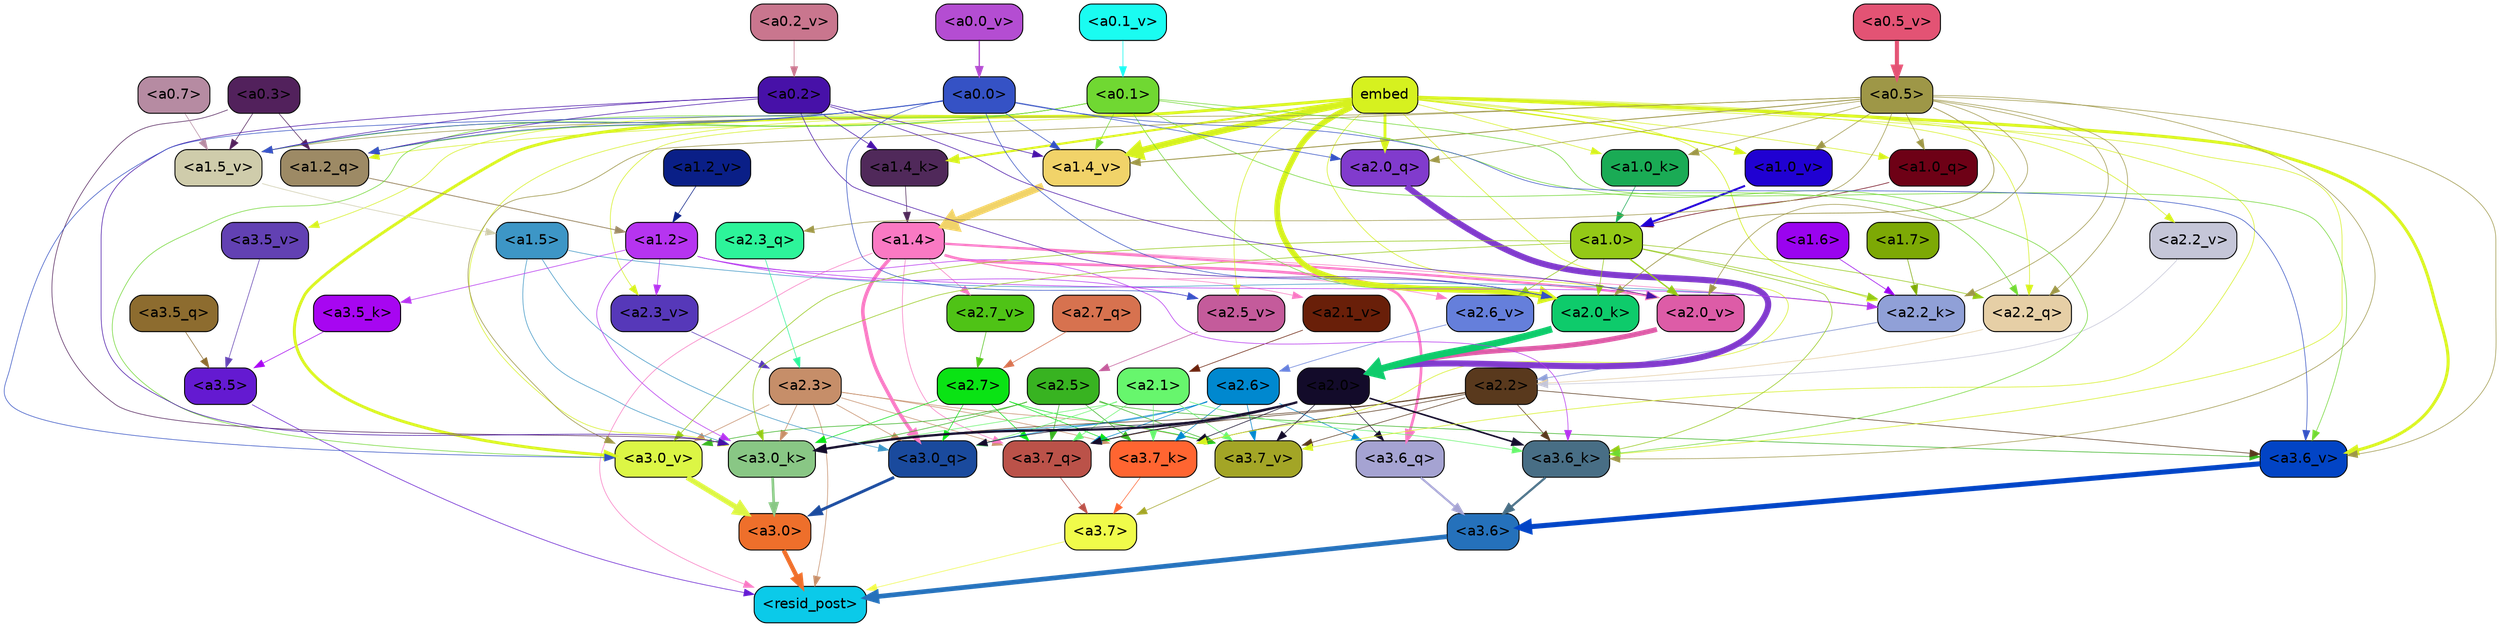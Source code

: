 strict digraph "" {
	graph [bgcolor=transparent,
		layout=dot,
		overlap=false,
		splines=true
	];
	"<a3.7>"	[color=black,
		fillcolor="#f0fb4a",
		fontname=Helvetica,
		shape=box,
		style="filled, rounded"];
	"<resid_post>"	[color=black,
		fillcolor="#0bcae9",
		fontname=Helvetica,
		shape=box,
		style="filled, rounded"];
	"<a3.7>" -> "<resid_post>"	[color="#f0fb4a",
		penwidth=0.6];
	"<a3.6>"	[color=black,
		fillcolor="#2571bb",
		fontname=Helvetica,
		shape=box,
		style="filled, rounded"];
	"<a3.6>" -> "<resid_post>"	[color="#2571bb",
		penwidth=4.6696330308914185];
	"<a3.5>"	[color=black,
		fillcolor="#641ad1",
		fontname=Helvetica,
		shape=box,
		style="filled, rounded"];
	"<a3.5>" -> "<resid_post>"	[color="#641ad1",
		penwidth=0.6];
	"<a3.0>"	[color=black,
		fillcolor="#ee6f2b",
		fontname=Helvetica,
		shape=box,
		style="filled, rounded"];
	"<a3.0>" -> "<resid_post>"	[color="#ee6f2b",
		penwidth=4.282557368278503];
	"<a2.3>"	[color=black,
		fillcolor="#c68e69",
		fontname=Helvetica,
		shape=box,
		style="filled, rounded"];
	"<a2.3>" -> "<resid_post>"	[color="#c68e69",
		penwidth=0.6];
	"<a3.7_q>"	[color=black,
		fillcolor="#bb5249",
		fontname=Helvetica,
		shape=box,
		style="filled, rounded"];
	"<a2.3>" -> "<a3.7_q>"	[color="#c68e69",
		penwidth=0.6];
	"<a3.0_q>"	[color=black,
		fillcolor="#1a4a9d",
		fontname=Helvetica,
		shape=box,
		style="filled, rounded"];
	"<a2.3>" -> "<a3.0_q>"	[color="#c68e69",
		penwidth=0.6];
	"<a3.7_k>"	[color=black,
		fillcolor="#ff6531",
		fontname=Helvetica,
		shape=box,
		style="filled, rounded"];
	"<a2.3>" -> "<a3.7_k>"	[color="#c68e69",
		penwidth=0.6];
	"<a3.0_k>"	[color=black,
		fillcolor="#89c785",
		fontname=Helvetica,
		shape=box,
		style="filled, rounded"];
	"<a2.3>" -> "<a3.0_k>"	[color="#c68e69",
		penwidth=0.6];
	"<a3.7_v>"	[color=black,
		fillcolor="#a3a526",
		fontname=Helvetica,
		shape=box,
		style="filled, rounded"];
	"<a2.3>" -> "<a3.7_v>"	[color="#c68e69",
		penwidth=0.6];
	"<a3.0_v>"	[color=black,
		fillcolor="#dcf645",
		fontname=Helvetica,
		shape=box,
		style="filled, rounded"];
	"<a2.3>" -> "<a3.0_v>"	[color="#c68e69",
		penwidth=0.6];
	"<a1.4>"	[color=black,
		fillcolor="#fa79c3",
		fontname=Helvetica,
		shape=box,
		style="filled, rounded"];
	"<a1.4>" -> "<resid_post>"	[color="#fa79c3",
		penwidth=0.6];
	"<a1.4>" -> "<a3.7_q>"	[color="#fa79c3",
		penwidth=0.6];
	"<a3.6_q>"	[color=black,
		fillcolor="#a5a3d2",
		fontname=Helvetica,
		shape=box,
		style="filled, rounded"];
	"<a1.4>" -> "<a3.6_q>"	[color="#fa79c3",
		penwidth=2.6073555648326874];
	"<a1.4>" -> "<a3.0_q>"	[color="#fa79c3",
		penwidth=3.4971605762839317];
	"<a2.2_k>"	[color=black,
		fillcolor="#90a0d7",
		fontname=Helvetica,
		shape=box,
		style="filled, rounded"];
	"<a1.4>" -> "<a2.2_k>"	[color="#fa79c3",
		penwidth=0.6];
	"<a2.7_v>"	[color=black,
		fillcolor="#4fc316",
		fontname=Helvetica,
		shape=box,
		style="filled, rounded"];
	"<a1.4>" -> "<a2.7_v>"	[color="#fa79c3",
		penwidth=0.6];
	"<a2.6_v>"	[color=black,
		fillcolor="#657fdb",
		fontname=Helvetica,
		shape=box,
		style="filled, rounded"];
	"<a1.4>" -> "<a2.6_v>"	[color="#fa79c3",
		penwidth=0.6];
	"<a2.1_v>"	[color=black,
		fillcolor="#691f09",
		fontname=Helvetica,
		shape=box,
		style="filled, rounded"];
	"<a1.4>" -> "<a2.1_v>"	[color="#fa79c3",
		penwidth=0.6];
	"<a2.0_v>"	[color=black,
		fillcolor="#dd5ca7",
		fontname=Helvetica,
		shape=box,
		style="filled, rounded"];
	"<a1.4>" -> "<a2.0_v>"	[color="#fa79c3",
		penwidth=2.268670678138733];
	"<a3.7_q>" -> "<a3.7>"	[color="#bb5249",
		penwidth=0.6];
	"<a3.6_q>" -> "<a3.6>"	[color="#a5a3d2",
		penwidth=2.03758105635643];
	"<a3.5_q>"	[color=black,
		fillcolor="#8d6c2f",
		fontname=Helvetica,
		shape=box,
		style="filled, rounded"];
	"<a3.5_q>" -> "<a3.5>"	[color="#8d6c2f",
		penwidth=0.6];
	"<a3.0_q>" -> "<a3.0>"	[color="#1a4a9d",
		penwidth=2.8638100624084473];
	"<a3.7_k>" -> "<a3.7>"	[color="#ff6531",
		penwidth=0.6];
	"<a3.6_k>"	[color=black,
		fillcolor="#486e85",
		fontname=Helvetica,
		shape=box,
		style="filled, rounded"];
	"<a3.6_k>" -> "<a3.6>"	[color="#486e85",
		penwidth=2.174198240041733];
	"<a3.5_k>"	[color=black,
		fillcolor="#a706f1",
		fontname=Helvetica,
		shape=box,
		style="filled, rounded"];
	"<a3.5_k>" -> "<a3.5>"	[color="#a706f1",
		penwidth=0.6];
	"<a3.0_k>" -> "<a3.0>"	[color="#89c785",
		penwidth=2.6274144649505615];
	"<a3.7_v>" -> "<a3.7>"	[color="#a3a526",
		penwidth=0.6];
	"<a3.6_v>"	[color=black,
		fillcolor="#0244c5",
		fontname=Helvetica,
		shape=box,
		style="filled, rounded"];
	"<a3.6_v>" -> "<a3.6>"	[color="#0244c5",
		penwidth=5.002329230308533];
	"<a3.5_v>"	[color=black,
		fillcolor="#6241b3",
		fontname=Helvetica,
		shape=box,
		style="filled, rounded"];
	"<a3.5_v>" -> "<a3.5>"	[color="#6241b3",
		penwidth=0.6];
	"<a3.0_v>" -> "<a3.0>"	[color="#dcf645",
		penwidth=5.188832879066467];
	"<a2.7>"	[color=black,
		fillcolor="#0ae314",
		fontname=Helvetica,
		shape=box,
		style="filled, rounded"];
	"<a2.7>" -> "<a3.7_q>"	[color="#0ae314",
		penwidth=0.6];
	"<a2.7>" -> "<a3.0_q>"	[color="#0ae314",
		penwidth=0.6];
	"<a2.7>" -> "<a3.7_k>"	[color="#0ae314",
		penwidth=0.6];
	"<a2.7>" -> "<a3.0_k>"	[color="#0ae314",
		penwidth=0.6];
	"<a2.7>" -> "<a3.7_v>"	[color="#0ae314",
		penwidth=0.6];
	"<a2.6>"	[color=black,
		fillcolor="#0088cf",
		fontname=Helvetica,
		shape=box,
		style="filled, rounded"];
	"<a2.6>" -> "<a3.7_q>"	[color="#0088cf",
		penwidth=0.6];
	"<a2.6>" -> "<a3.6_q>"	[color="#0088cf",
		penwidth=0.6];
	"<a2.6>" -> "<a3.0_q>"	[color="#0088cf",
		penwidth=0.6];
	"<a2.6>" -> "<a3.7_k>"	[color="#0088cf",
		penwidth=0.6];
	"<a2.6>" -> "<a3.0_k>"	[color="#0088cf",
		penwidth=0.6];
	"<a2.6>" -> "<a3.7_v>"	[color="#0088cf",
		penwidth=0.6];
	"<a2.5>"	[color=black,
		fillcolor="#38b321",
		fontname=Helvetica,
		shape=box,
		style="filled, rounded"];
	"<a2.5>" -> "<a3.7_q>"	[color="#38b321",
		penwidth=0.6];
	"<a2.5>" -> "<a3.7_k>"	[color="#38b321",
		penwidth=0.6];
	"<a2.5>" -> "<a3.0_k>"	[color="#38b321",
		penwidth=0.6];
	"<a2.5>" -> "<a3.7_v>"	[color="#38b321",
		penwidth=0.6];
	"<a2.5>" -> "<a3.6_v>"	[color="#38b321",
		penwidth=0.6];
	"<a2.5>" -> "<a3.0_v>"	[color="#38b321",
		penwidth=0.6];
	"<a2.2>"	[color=black,
		fillcolor="#59391d",
		fontname=Helvetica,
		shape=box,
		style="filled, rounded"];
	"<a2.2>" -> "<a3.7_q>"	[color="#59391d",
		penwidth=0.6];
	"<a2.2>" -> "<a3.7_k>"	[color="#59391d",
		penwidth=0.6];
	"<a2.2>" -> "<a3.6_k>"	[color="#59391d",
		penwidth=0.6];
	"<a2.2>" -> "<a3.0_k>"	[color="#59391d",
		penwidth=0.6];
	"<a2.2>" -> "<a3.7_v>"	[color="#59391d",
		penwidth=0.6];
	"<a2.2>" -> "<a3.6_v>"	[color="#59391d",
		penwidth=0.6];
	"<a2.1>"	[color=black,
		fillcolor="#67f66d",
		fontname=Helvetica,
		shape=box,
		style="filled, rounded"];
	"<a2.1>" -> "<a3.7_q>"	[color="#67f66d",
		penwidth=0.6];
	"<a2.1>" -> "<a3.0_q>"	[color="#67f66d",
		penwidth=0.6];
	"<a2.1>" -> "<a3.7_k>"	[color="#67f66d",
		penwidth=0.6];
	"<a2.1>" -> "<a3.6_k>"	[color="#67f66d",
		penwidth=0.6];
	"<a2.1>" -> "<a3.0_k>"	[color="#67f66d",
		penwidth=0.6];
	"<a2.1>" -> "<a3.7_v>"	[color="#67f66d",
		penwidth=0.6];
	"<a2.0>"	[color=black,
		fillcolor="#130b2a",
		fontname=Helvetica,
		shape=box,
		style="filled, rounded"];
	"<a2.0>" -> "<a3.7_q>"	[color="#130b2a",
		penwidth=0.6];
	"<a2.0>" -> "<a3.6_q>"	[color="#130b2a",
		penwidth=0.6];
	"<a2.0>" -> "<a3.0_q>"	[color="#130b2a",
		penwidth=0.6];
	"<a2.0>" -> "<a3.7_k>"	[color="#130b2a",
		penwidth=0.6];
	"<a2.0>" -> "<a3.6_k>"	[color="#130b2a",
		penwidth=1.5568191409111023];
	"<a2.0>" -> "<a3.0_k>"	[color="#130b2a",
		penwidth=2.270527422428131];
	"<a2.0>" -> "<a3.7_v>"	[color="#130b2a",
		penwidth=0.6];
	"<a1.5>"	[color=black,
		fillcolor="#3d96c6",
		fontname=Helvetica,
		shape=box,
		style="filled, rounded"];
	"<a1.5>" -> "<a3.0_q>"	[color="#3d96c6",
		penwidth=0.6];
	"<a1.5>" -> "<a3.0_k>"	[color="#3d96c6",
		penwidth=0.6];
	"<a1.5>" -> "<a2.2_k>"	[color="#3d96c6",
		penwidth=0.6];
	embed	[color=black,
		fillcolor="#d6f11f",
		fontname=Helvetica,
		shape=box,
		style="filled, rounded"];
	embed -> "<a3.7_k>"	[color="#d6f11f",
		penwidth=0.6];
	embed -> "<a3.6_k>"	[color="#d6f11f",
		penwidth=0.6];
	embed -> "<a3.0_k>"	[color="#d6f11f",
		penwidth=0.6];
	embed -> "<a3.7_v>"	[color="#d6f11f",
		penwidth=0.6];
	embed -> "<a3.6_v>"	[color="#d6f11f",
		penwidth=2.9588699340820312];
	embed -> "<a3.5_v>"	[color="#d6f11f",
		penwidth=0.6];
	embed -> "<a3.0_v>"	[color="#d6f11f",
		penwidth=2.8686431646347046];
	"<a2.2_q>"	[color=black,
		fillcolor="#e6cfa6",
		fontname=Helvetica,
		shape=box,
		style="filled, rounded"];
	embed -> "<a2.2_q>"	[color="#d6f11f",
		penwidth=0.6];
	"<a2.0_q>"	[color=black,
		fillcolor="#813bcd",
		fontname=Helvetica,
		shape=box,
		style="filled, rounded"];
	embed -> "<a2.0_q>"	[color="#d6f11f",
		penwidth=2.7617180347442627];
	embed -> "<a2.2_k>"	[color="#d6f11f",
		penwidth=0.67606520652771];
	"<a2.0_k>"	[color=black,
		fillcolor="#0ecb6b",
		fontname=Helvetica,
		shape=box,
		style="filled, rounded"];
	embed -> "<a2.0_k>"	[color="#d6f11f",
		penwidth=5.615107178688049];
	"<a2.5_v>"	[color=black,
		fillcolor="#c45b9b",
		fontname=Helvetica,
		shape=box,
		style="filled, rounded"];
	embed -> "<a2.5_v>"	[color="#d6f11f",
		penwidth=0.6];
	"<a2.3_v>"	[color=black,
		fillcolor="#5638b9",
		fontname=Helvetica,
		shape=box,
		style="filled, rounded"];
	embed -> "<a2.3_v>"	[color="#d6f11f",
		penwidth=0.6];
	"<a2.2_v>"	[color=black,
		fillcolor="#c5c6d8",
		fontname=Helvetica,
		shape=box,
		style="filled, rounded"];
	embed -> "<a2.2_v>"	[color="#d6f11f",
		penwidth=0.6];
	embed -> "<a2.0_v>"	[color="#d6f11f",
		penwidth=0.6];
	"<a1.2_q>"	[color=black,
		fillcolor="#9d8a65",
		fontname=Helvetica,
		shape=box,
		style="filled, rounded"];
	embed -> "<a1.2_q>"	[color="#d6f11f",
		penwidth=0.6];
	"<a1.0_q>"	[color=black,
		fillcolor="#6e0116",
		fontname=Helvetica,
		shape=box,
		style="filled, rounded"];
	embed -> "<a1.0_q>"	[color="#d6f11f",
		penwidth=0.6];
	"<a1.4_k>"	[color=black,
		fillcolor="#50295a",
		fontname=Helvetica,
		shape=box,
		style="filled, rounded"];
	embed -> "<a1.4_k>"	[color="#d6f11f",
		penwidth=2.1468217372894287];
	"<a1.0_k>"	[color=black,
		fillcolor="#1aab55",
		fontname=Helvetica,
		shape=box,
		style="filled, rounded"];
	embed -> "<a1.0_k>"	[color="#d6f11f",
		penwidth=0.6];
	"<a1.4_v>"	[color=black,
		fillcolor="#f1d369",
		fontname=Helvetica,
		shape=box,
		style="filled, rounded"];
	embed -> "<a1.4_v>"	[color="#d6f11f",
		penwidth=6.189999580383301];
	"<a1.0_v>"	[color=black,
		fillcolor="#2001d2",
		fontname=Helvetica,
		shape=box,
		style="filled, rounded"];
	embed -> "<a1.0_v>"	[color="#d6f11f",
		penwidth=1.3123979568481445];
	"<a1.2>"	[color=black,
		fillcolor="#b634f0",
		fontname=Helvetica,
		shape=box,
		style="filled, rounded"];
	"<a1.2>" -> "<a3.6_k>"	[color="#b634f0",
		penwidth=0.6];
	"<a1.2>" -> "<a3.5_k>"	[color="#b634f0",
		penwidth=0.6];
	"<a1.2>" -> "<a3.0_k>"	[color="#b634f0",
		penwidth=0.6];
	"<a1.2>" -> "<a2.2_k>"	[color="#b634f0",
		penwidth=0.6];
	"<a1.2>" -> "<a2.5_v>"	[color="#b634f0",
		penwidth=0.6];
	"<a1.2>" -> "<a2.3_v>"	[color="#b634f0",
		penwidth=0.6];
	"<a1.0>"	[color=black,
		fillcolor="#94c916",
		fontname=Helvetica,
		shape=box,
		style="filled, rounded"];
	"<a1.0>" -> "<a3.6_k>"	[color="#94c916",
		penwidth=0.6];
	"<a1.0>" -> "<a3.0_k>"	[color="#94c916",
		penwidth=0.6];
	"<a1.0>" -> "<a3.0_v>"	[color="#94c916",
		penwidth=0.6];
	"<a1.0>" -> "<a2.2_q>"	[color="#94c916",
		penwidth=0.6];
	"<a1.0>" -> "<a2.2_k>"	[color="#94c916",
		penwidth=0.6];
	"<a1.0>" -> "<a2.0_k>"	[color="#94c916",
		penwidth=0.6];
	"<a1.0>" -> "<a2.6_v>"	[color="#94c916",
		penwidth=0.6];
	"<a1.0>" -> "<a2.0_v>"	[color="#94c916",
		penwidth=1.27996826171875];
	"<a0.5>"	[color=black,
		fillcolor="#9e9747",
		fontname=Helvetica,
		shape=box,
		style="filled, rounded"];
	"<a0.5>" -> "<a3.6_k>"	[color="#9e9747",
		penwidth=0.6];
	"<a0.5>" -> "<a3.6_v>"	[color="#9e9747",
		penwidth=0.6];
	"<a0.5>" -> "<a3.0_v>"	[color="#9e9747",
		penwidth=0.6421224474906921];
	"<a2.3_q>"	[color=black,
		fillcolor="#2df49a",
		fontname=Helvetica,
		shape=box,
		style="filled, rounded"];
	"<a0.5>" -> "<a2.3_q>"	[color="#9e9747",
		penwidth=0.6];
	"<a0.5>" -> "<a2.2_q>"	[color="#9e9747",
		penwidth=0.6];
	"<a0.5>" -> "<a2.0_q>"	[color="#9e9747",
		penwidth=0.6];
	"<a0.5>" -> "<a2.2_k>"	[color="#9e9747",
		penwidth=0.6];
	"<a0.5>" -> "<a2.0_k>"	[color="#9e9747",
		penwidth=0.7151575088500977];
	"<a0.5>" -> "<a2.0_v>"	[color="#9e9747",
		penwidth=0.6];
	"<a0.5>" -> "<a1.0_q>"	[color="#9e9747",
		penwidth=0.6];
	"<a0.5>" -> "<a1.0_k>"	[color="#9e9747",
		penwidth=0.6];
	"<a1.5_v>"	[color=black,
		fillcolor="#cfccab",
		fontname=Helvetica,
		shape=box,
		style="filled, rounded"];
	"<a0.5>" -> "<a1.5_v>"	[color="#9e9747",
		penwidth=0.6];
	"<a0.5>" -> "<a1.4_v>"	[color="#9e9747",
		penwidth=0.8927993774414062];
	"<a0.5>" -> "<a1.0_v>"	[color="#9e9747",
		penwidth=0.6];
	"<a0.1>"	[color=black,
		fillcolor="#70d832",
		fontname=Helvetica,
		shape=box,
		style="filled, rounded"];
	"<a0.1>" -> "<a3.6_k>"	[color="#70d832",
		penwidth=0.6];
	"<a0.1>" -> "<a3.6_v>"	[color="#70d832",
		penwidth=0.6];
	"<a0.1>" -> "<a3.0_v>"	[color="#70d832",
		penwidth=0.6];
	"<a0.1>" -> "<a2.2_q>"	[color="#70d832",
		penwidth=0.6];
	"<a0.1>" -> "<a2.0_k>"	[color="#70d832",
		penwidth=0.6];
	"<a0.1>" -> "<a1.2_q>"	[color="#70d832",
		penwidth=0.6];
	"<a0.1>" -> "<a1.5_v>"	[color="#70d832",
		penwidth=0.6];
	"<a0.1>" -> "<a1.4_v>"	[color="#70d832",
		penwidth=0.6];
	"<a0.3>"	[color=black,
		fillcolor="#52215c",
		fontname=Helvetica,
		shape=box,
		style="filled, rounded"];
	"<a0.3>" -> "<a3.0_k>"	[color="#52215c",
		penwidth=0.6];
	"<a0.3>" -> "<a1.2_q>"	[color="#52215c",
		penwidth=0.6];
	"<a0.3>" -> "<a1.5_v>"	[color="#52215c",
		penwidth=0.6];
	"<a0.2>"	[color=black,
		fillcolor="#4711a8",
		fontname=Helvetica,
		shape=box,
		style="filled, rounded"];
	"<a0.2>" -> "<a3.0_k>"	[color="#4711a8",
		penwidth=0.6];
	"<a0.2>" -> "<a2.0_k>"	[color="#4711a8",
		penwidth=0.6];
	"<a0.2>" -> "<a2.0_v>"	[color="#4711a8",
		penwidth=0.6];
	"<a0.2>" -> "<a1.2_q>"	[color="#4711a8",
		penwidth=0.6];
	"<a0.2>" -> "<a1.4_k>"	[color="#4711a8",
		penwidth=0.6];
	"<a0.2>" -> "<a1.5_v>"	[color="#4711a8",
		penwidth=0.6];
	"<a0.2>" -> "<a1.4_v>"	[color="#4711a8",
		penwidth=0.6];
	"<a0.0>"	[color=black,
		fillcolor="#3552c5",
		fontname=Helvetica,
		shape=box,
		style="filled, rounded"];
	"<a0.0>" -> "<a3.6_v>"	[color="#3552c5",
		penwidth=0.6];
	"<a0.0>" -> "<a3.0_v>"	[color="#3552c5",
		penwidth=0.6];
	"<a0.0>" -> "<a2.0_q>"	[color="#3552c5",
		penwidth=0.6];
	"<a0.0>" -> "<a2.0_k>"	[color="#3552c5",
		penwidth=0.6];
	"<a0.0>" -> "<a2.5_v>"	[color="#3552c5",
		penwidth=0.6];
	"<a0.0>" -> "<a1.2_q>"	[color="#3552c5",
		penwidth=0.6];
	"<a0.0>" -> "<a1.5_v>"	[color="#3552c5",
		penwidth=0.6];
	"<a0.0>" -> "<a1.4_v>"	[color="#3552c5",
		penwidth=0.6];
	"<a2.7_q>"	[color=black,
		fillcolor="#d7724f",
		fontname=Helvetica,
		shape=box,
		style="filled, rounded"];
	"<a2.7_q>" -> "<a2.7>"	[color="#d7724f",
		penwidth=0.6];
	"<a2.3_q>" -> "<a2.3>"	[color="#2df49a",
		penwidth=0.6];
	"<a2.2_q>" -> "<a2.2>"	[color="#e6cfa6",
		penwidth=0.6340763568878174];
	"<a2.0_q>" -> "<a2.0>"	[color="#813bcd",
		penwidth=6.0160088539123535];
	"<a2.2_k>" -> "<a2.2>"	[color="#90a0d7",
		penwidth=0.7764816284179688];
	"<a2.0_k>" -> "<a2.0>"	[color="#0ecb6b",
		penwidth=6.773025274276733];
	"<a2.7_v>" -> "<a2.7>"	[color="#4fc316",
		penwidth=0.6];
	"<a2.6_v>" -> "<a2.6>"	[color="#657fdb",
		penwidth=0.6];
	"<a2.5_v>" -> "<a2.5>"	[color="#c45b9b",
		penwidth=0.6];
	"<a2.3_v>" -> "<a2.3>"	[color="#5638b9",
		penwidth=0.6];
	"<a2.2_v>" -> "<a2.2>"	[color="#c5c6d8",
		penwidth=0.6];
	"<a2.1_v>" -> "<a2.1>"	[color="#691f09",
		penwidth=0.6];
	"<a2.0_v>" -> "<a2.0>"	[color="#dd5ca7",
		penwidth=4.906715989112854];
	"<a1.7>"	[color=black,
		fillcolor="#7da905",
		fontname=Helvetica,
		shape=box,
		style="filled, rounded"];
	"<a1.7>" -> "<a2.2_k>"	[color="#7da905",
		penwidth=0.6];
	"<a1.6>"	[color=black,
		fillcolor="#9a03ef",
		fontname=Helvetica,
		shape=box,
		style="filled, rounded"];
	"<a1.6>" -> "<a2.2_k>"	[color="#9a03ef",
		penwidth=0.6];
	"<a1.2_q>" -> "<a1.2>"	[color="#9d8a65",
		penwidth=0.836545467376709];
	"<a1.0_q>" -> "<a1.0>"	[color="#6e0116",
		penwidth=0.6];
	"<a1.4_k>" -> "<a1.4>"	[color="#50295a",
		penwidth=0.6];
	"<a1.0_k>" -> "<a1.0>"	[color="#1aab55",
		penwidth=0.6];
	"<a1.5_v>" -> "<a1.5>"	[color="#cfccab",
		penwidth=0.6];
	"<a1.4_v>" -> "<a1.4>"	[color="#f1d369",
		penwidth=7.093163728713989];
	"<a1.2_v>"	[color=black,
		fillcolor="#0a1f87",
		fontname=Helvetica,
		shape=box,
		style="filled, rounded"];
	"<a1.2_v>" -> "<a1.2>"	[color="#0a1f87",
		penwidth=0.6];
	"<a1.0_v>" -> "<a1.0>"	[color="#2001d2",
		penwidth=1.9666723012924194];
	"<a0.7>"	[color=black,
		fillcolor="#b68ba2",
		fontname=Helvetica,
		shape=box,
		style="filled, rounded"];
	"<a0.7>" -> "<a1.5_v>"	[color="#b68ba2",
		penwidth=0.6];
	"<a0.5_v>"	[color=black,
		fillcolor="#e35374",
		fontname=Helvetica,
		shape=box,
		style="filled, rounded"];
	"<a0.5_v>" -> "<a0.5>"	[color="#e35374",
		penwidth=4.062177300453186];
	"<a0.2_v>"	[color=black,
		fillcolor="#c9768e",
		fontname=Helvetica,
		shape=box,
		style="filled, rounded"];
	"<a0.2_v>" -> "<a0.2>"	[color="#c9768e",
		penwidth=0.6];
	"<a0.1_v>"	[color=black,
		fillcolor="#1afcf1",
		fontname=Helvetica,
		shape=box,
		style="filled, rounded"];
	"<a0.1_v>" -> "<a0.1>"	[color="#1afcf1",
		penwidth=0.654442310333252];
	"<a0.0_v>"	[color=black,
		fillcolor="#b44dd2",
		fontname=Helvetica,
		shape=box,
		style="filled, rounded"];
	"<a0.0_v>" -> "<a0.0>"	[color="#b44dd2",
		penwidth=1.307939052581787];
}
